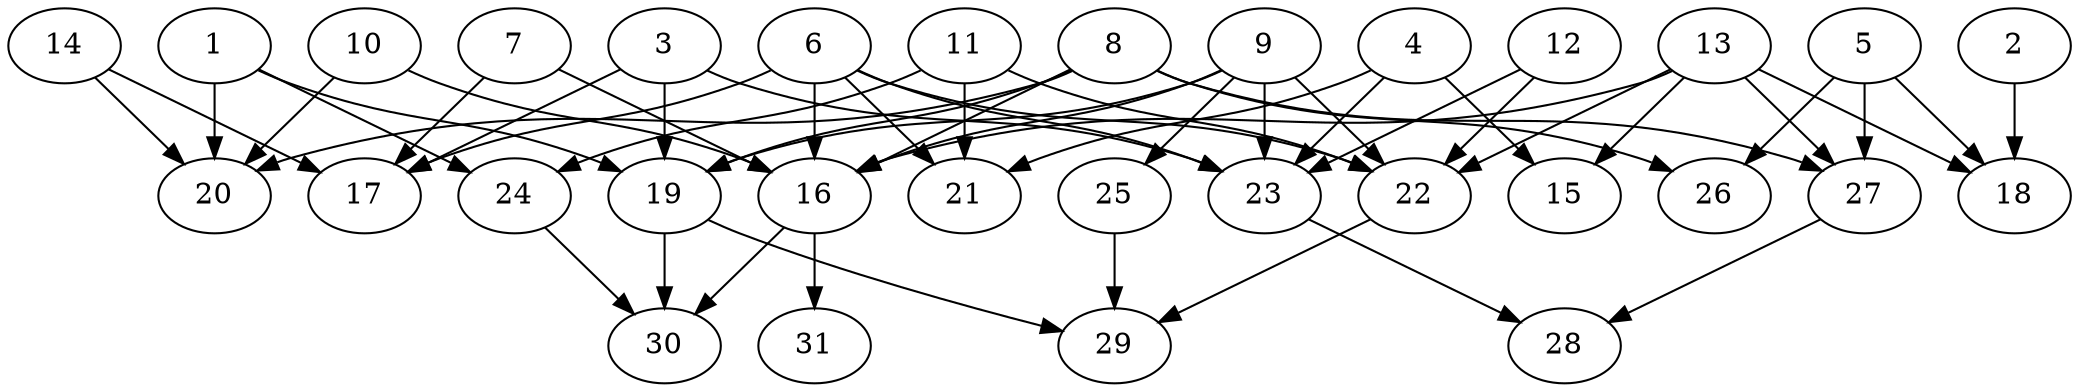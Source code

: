 // DAG (tier=2-normal, mode=data, n=31, ccr=0.404, fat=0.698, density=0.425, regular=0.456, jump=0.121, mindata=2097152, maxdata=16777216)
// DAG automatically generated by daggen at Sun Aug 24 16:33:34 2025
// /home/ermia/Project/Environments/daggen/bin/daggen --dot --ccr 0.404 --fat 0.698 --regular 0.456 --density 0.425 --jump 0.121 --mindata 2097152 --maxdata 16777216 -n 31 
digraph G {
  1 [size="2634273595545953792", alpha="0.02", expect_size="1317136797772976896"]
  1 -> 19 [size ="1770035513131008"]
  1 -> 20 [size ="1770035513131008"]
  1 -> 24 [size ="1770035513131008"]
  2 [size="318336651245039648768", alpha="0.08", expect_size="159168325622519824384"]
  2 -> 18 [size ="372976167944192"]
  3 [size="132055121038785118208", alpha="0.14", expect_size="66027560519392559104"]
  3 -> 17 [size ="207456391135232"]
  3 -> 19 [size ="207456391135232"]
  3 -> 23 [size ="207456391135232"]
  4 [size="41557159371901800", alpha="0.19", expect_size="20778579685950900"]
  4 -> 15 [size ="828657912250368"]
  4 -> 21 [size ="828657912250368"]
  4 -> 23 [size ="828657912250368"]
  5 [size="713382102874036224", alpha="0.16", expect_size="356691051437018112"]
  5 -> 18 [size ="364743688716288"]
  5 -> 26 [size ="364743688716288"]
  5 -> 27 [size ="364743688716288"]
  6 [size="1910739983042925824", alpha="0.11", expect_size="955369991521462912"]
  6 -> 16 [size ="1554524565143552"]
  6 -> 17 [size ="1554524565143552"]
  6 -> 21 [size ="1554524565143552"]
  6 -> 22 [size ="1554524565143552"]
  6 -> 23 [size ="1554524565143552"]
  7 [size="2977392619086755659776", alpha="0.12", expect_size="1488696309543377829888"]
  7 -> 16 [size ="1655696479223808"]
  7 -> 17 [size ="1655696479223808"]
  8 [size="2552426420799971262464", alpha="0.13", expect_size="1276213210399985631232"]
  8 -> 16 [size ="1494142920163328"]
  8 -> 19 [size ="1494142920163328"]
  8 -> 20 [size ="1494142920163328"]
  8 -> 26 [size ="1494142920163328"]
  8 -> 27 [size ="1494142920163328"]
  9 [size="1733424674643518685184", alpha="0.20", expect_size="866712337321759342592"]
  9 -> 16 [size ="1154409706815488"]
  9 -> 19 [size ="1154409706815488"]
  9 -> 22 [size ="1154409706815488"]
  9 -> 23 [size ="1154409706815488"]
  9 -> 25 [size ="1154409706815488"]
  10 [size="540734641833334800384", alpha="0.12", expect_size="270367320916667400192"]
  10 -> 16 [size ="530981572313088"]
  10 -> 20 [size ="530981572313088"]
  11 [size="296825383822516864", alpha="0.14", expect_size="148412691911258432"]
  11 -> 21 [size ="152662230171648"]
  11 -> 22 [size ="152662230171648"]
  11 -> 24 [size ="152662230171648"]
  12 [size="8489479899588118", alpha="0.14", expect_size="4244739949794059"]
  12 -> 22 [size ="502022084231168"]
  12 -> 23 [size ="502022084231168"]
  13 [size="68328505314767024", alpha="0.12", expect_size="34164252657383512"]
  13 -> 15 [size ="1487433208168448"]
  13 -> 16 [size ="1487433208168448"]
  13 -> 18 [size ="1487433208168448"]
  13 -> 22 [size ="1487433208168448"]
  13 -> 27 [size ="1487433208168448"]
  14 [size="64642091408940632", alpha="0.17", expect_size="32321045704470316"]
  14 -> 17 [size ="2239995574222848"]
  14 -> 20 [size ="2239995574222848"]
  15 [size="10443830170617114", alpha="0.01", expect_size="5221915085308557"]
  16 [size="2896751031805347364864", alpha="0.10", expect_size="1448375515902673682432"]
  16 -> 30 [size ="1625663920406528"]
  16 -> 31 [size ="1625663920406528"]
  17 [size="1152370878143423744", alpha="0.18", expect_size="576185439071711872"]
  18 [size="4079388406705848320", alpha="0.19", expect_size="2039694203352924160"]
  19 [size="2188065501923648000", alpha="0.19", expect_size="1094032750961824000"]
  19 -> 29 [size ="844911469395968"]
  19 -> 30 [size ="844911469395968"]
  20 [size="11063092484635623424", alpha="0.16", expect_size="5531546242317811712"]
  21 [size="1834790499583182080", alpha="0.19", expect_size="917395249791591040"]
  22 [size="1441735559043303936", alpha="0.16", expect_size="720867779521651968"]
  22 -> 29 [size ="827824378216448"]
  23 [size="1934027219646989", alpha="0.18", expect_size="967013609823494"]
  23 -> 28 [size ="95664767762432"]
  24 [size="9421719257572182", alpha="0.15", expect_size="4710859628786091"]
  24 -> 30 [size ="251086480867328"]
  25 [size="4706819135900225634304", alpha="0.16", expect_size="2353409567950112817152"]
  25 -> 29 [size ="2246854729269248"]
  26 [size="31249971250765248", alpha="0.08", expect_size="15624985625382624"]
  27 [size="1610441226027775", alpha="0.01", expect_size="805220613013887"]
  27 -> 28 [size ="59265213530112"]
  28 [size="441076600197526784", alpha="0.12", expect_size="220538300098763392"]
  29 [size="185945900321283040", alpha="0.15", expect_size="92972950160641520"]
  30 [size="40395986547649576", alpha="0.17", expect_size="20197993273824788"]
  31 [size="26899316134466800", alpha="0.17", expect_size="13449658067233400"]
}